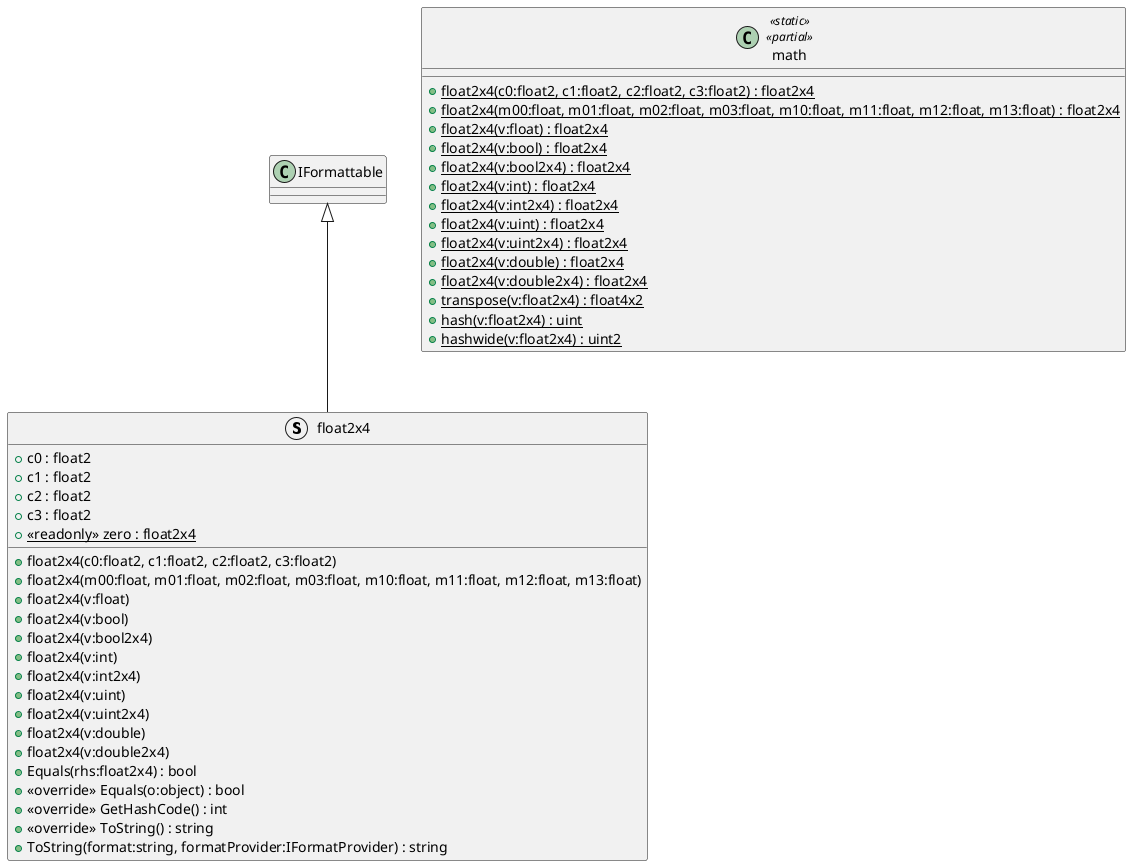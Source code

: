 @startuml
struct float2x4 {
    + c0 : float2
    + c1 : float2
    + c2 : float2
    + c3 : float2
    + {static} <<readonly>> zero : float2x4
    + float2x4(c0:float2, c1:float2, c2:float2, c3:float2)
    + float2x4(m00:float, m01:float, m02:float, m03:float, m10:float, m11:float, m12:float, m13:float)
    + float2x4(v:float)
    + float2x4(v:bool)
    + float2x4(v:bool2x4)
    + float2x4(v:int)
    + float2x4(v:int2x4)
    + float2x4(v:uint)
    + float2x4(v:uint2x4)
    + float2x4(v:double)
    + float2x4(v:double2x4)
    + Equals(rhs:float2x4) : bool
    + <<override>> Equals(o:object) : bool
    + <<override>> GetHashCode() : int
    + <<override>> ToString() : string
    + ToString(format:string, formatProvider:IFormatProvider) : string
}
class math <<static>> <<partial>> {
    + {static} float2x4(c0:float2, c1:float2, c2:float2, c3:float2) : float2x4
    + {static} float2x4(m00:float, m01:float, m02:float, m03:float, m10:float, m11:float, m12:float, m13:float) : float2x4
    + {static} float2x4(v:float) : float2x4
    + {static} float2x4(v:bool) : float2x4
    + {static} float2x4(v:bool2x4) : float2x4
    + {static} float2x4(v:int) : float2x4
    + {static} float2x4(v:int2x4) : float2x4
    + {static} float2x4(v:uint) : float2x4
    + {static} float2x4(v:uint2x4) : float2x4
    + {static} float2x4(v:double) : float2x4
    + {static} float2x4(v:double2x4) : float2x4
    + {static} transpose(v:float2x4) : float4x2
    + {static} hash(v:float2x4) : uint
    + {static} hashwide(v:float2x4) : uint2
}
IFormattable <|-- float2x4
@enduml
